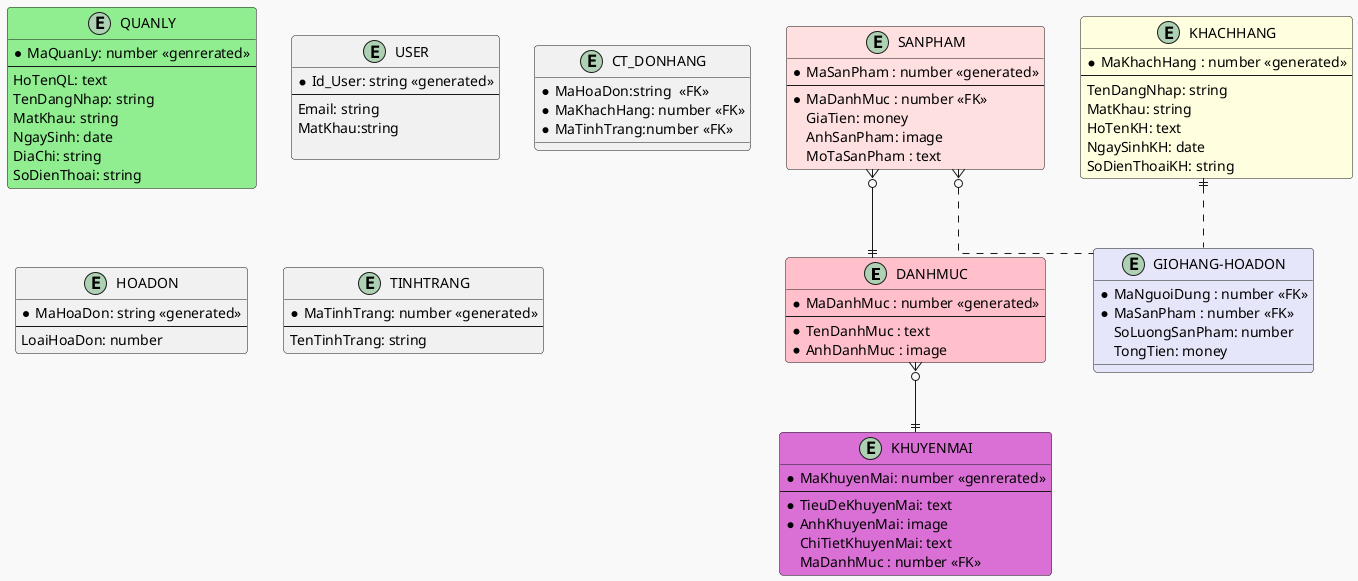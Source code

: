 @startuml
!theme mars
' hide the spot
' hide circle
' avoid problems with angled crows feet
skinparam linetype ortho
entity "DANHMUC" #Pink {
*MaDanhMuc : number <<generated>>
--
*TenDanhMuc : text
*AnhDanhMuc : image
}

entity "SANPHAM" #Implementation  {
*MaSanPham : number <<generated>> 
--
*MaDanhMuc : number <<FK>>
GiaTien: money
AnhSanPham: image
MoTaSanPham : text
}

entity "KHUYENMAI" #Orchid{
*MaKhuyenMai: number <<genrerated>>
--
*TieuDeKhuyenMai: text
*AnhKhuyenMai: image
ChiTietKhuyenMai: text
MaDanhMuc : number <<FK>>
}

entity "GIOHANG-HOADON" #Lavender {
*MaNguoiDung : number <<FK>>
*MaSanPham : number <<FK>>
SoLuongSanPham: number
TongTien: money
}


entity "KHACHHANG" #LightYellow {
*MaKhachHang : number <<generated>>
--
TenDangNhap: string
MatKhau: string
HoTenKH: text
NgaySinhKH: date
SoDienThoaiKH: string
}




entity "QUANLY" #LightGreen {
*MaQuanLy: number <<genrerated>>
--
HoTenQL: text
TenDangNhap: string
MatKhau: string
NgaySinh: date
DiaChi: string
SoDienThoai: string
}




SANPHAM }o--|| DANHMUC
SANPHAM }o.."GIOHANG-HOADON"
KHACHHANG ||.."GIOHANG-HOADON"
DANHMUC }o--|| KHUYENMAI

/'Nhu---------------------------------------------------------------'/

entity "USER" as Login{
*Id_User: string <<generated>>
--
Email: string
MatKhau:string

}

entity "CT_DONHANG" as HanhTrinhDonHang{
*MaHoaDon:string  <<FK>>
*MaKhachHang: number <<FK>>
*MaTinhTrang:number <<FK>>
}

entity "HOADON" {
*MaHoaDon: string <<generated>>
--
LoaiHoaDon: number
}

entity "TINHTRANG"{
*MaTinhTrang: number <<generated>>
--
TenTinhTrang: string
}


@enduml
